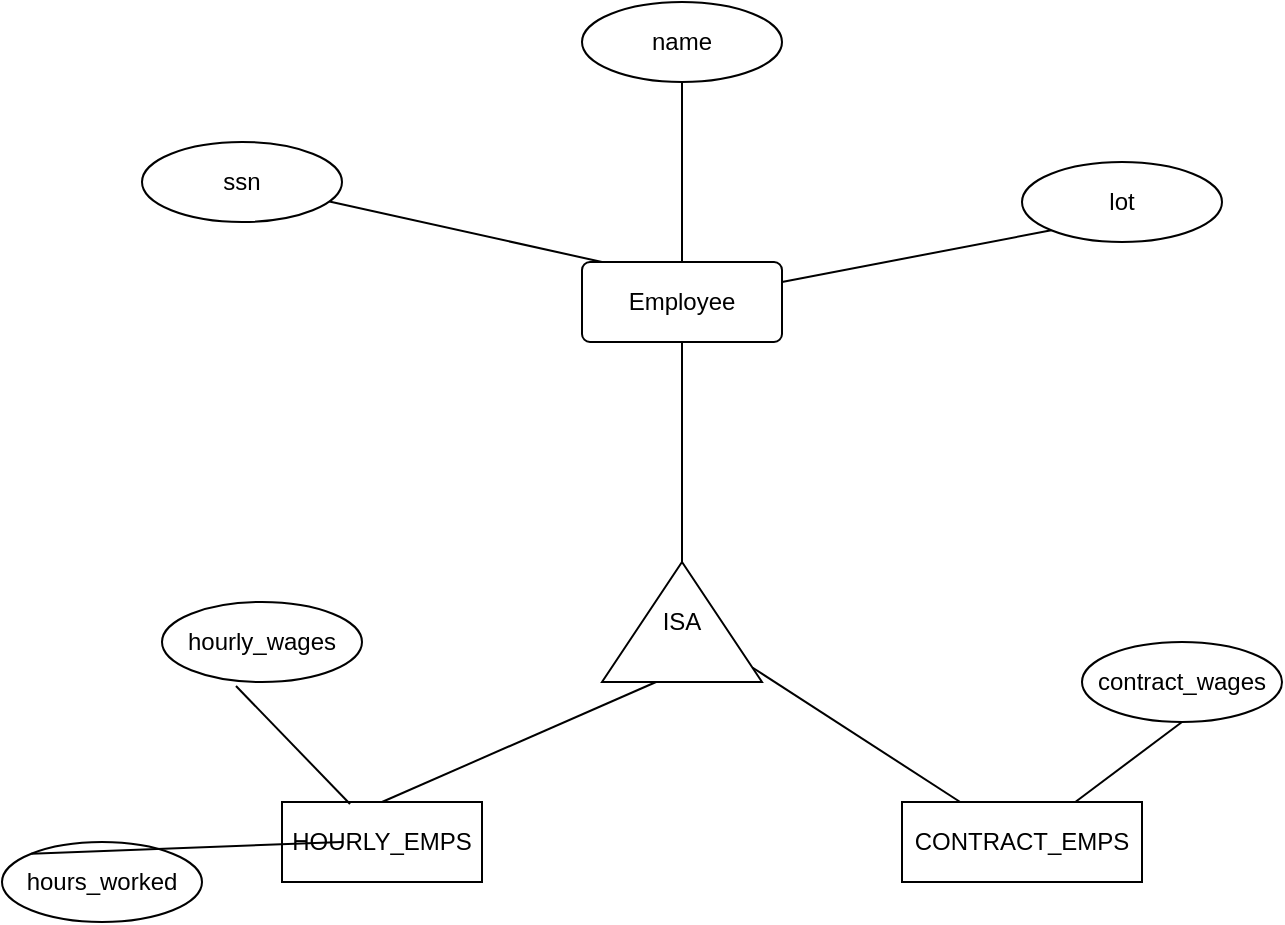 <mxfile version="17.4.5" type="device"><diagram id="r_MFAn6hywuiRrvOJhlN" name="Page-1"><mxGraphModel dx="942" dy="606" grid="1" gridSize="10" guides="1" tooltips="1" connect="1" arrows="1" fold="1" page="1" pageScale="1" pageWidth="850" pageHeight="1100" math="0" shadow="0"><root><mxCell id="0"/><mxCell id="1" parent="0"/><mxCell id="AQFQuHKrlkCY6pOslIei-1" value="Employee" style="rounded=1;arcSize=10;whiteSpace=wrap;html=1;align=center;" parent="1" vertex="1"><mxGeometry x="370" y="610" width="100" height="40" as="geometry"/></mxCell><mxCell id="AQFQuHKrlkCY6pOslIei-2" value="lot" style="ellipse;whiteSpace=wrap;html=1;align=center;" parent="1" vertex="1"><mxGeometry x="590" y="560" width="100" height="40" as="geometry"/></mxCell><mxCell id="AQFQuHKrlkCY6pOslIei-3" value="ssn" style="ellipse;whiteSpace=wrap;html=1;align=center;" parent="1" vertex="1"><mxGeometry x="150" y="550" width="100" height="40" as="geometry"/></mxCell><mxCell id="AQFQuHKrlkCY6pOslIei-4" value="name" style="ellipse;whiteSpace=wrap;html=1;align=center;" parent="1" vertex="1"><mxGeometry x="370" y="480" width="100" height="40" as="geometry"/></mxCell><mxCell id="21ykJmyhxOpwBxzeOPZ3-1" value="" style="endArrow=none;html=1;rounded=0;" edge="1" parent="1" source="AQFQuHKrlkCY6pOslIei-3"><mxGeometry relative="1" as="geometry"><mxPoint x="220" y="610" as="sourcePoint"/><mxPoint x="380" y="610" as="targetPoint"/></mxGeometry></mxCell><mxCell id="21ykJmyhxOpwBxzeOPZ3-2" value="" style="endArrow=none;html=1;rounded=0;entryX=0;entryY=1;entryDx=0;entryDy=0;" edge="1" parent="1" target="AQFQuHKrlkCY6pOslIei-2"><mxGeometry relative="1" as="geometry"><mxPoint x="470" y="620" as="sourcePoint"/><mxPoint x="630" y="620" as="targetPoint"/></mxGeometry></mxCell><mxCell id="21ykJmyhxOpwBxzeOPZ3-3" value="" style="endArrow=none;html=1;rounded=0;entryX=0.5;entryY=1;entryDx=0;entryDy=0;" edge="1" parent="1" source="AQFQuHKrlkCY6pOslIei-1" target="AQFQuHKrlkCY6pOslIei-4"><mxGeometry relative="1" as="geometry"><mxPoint x="410" y="600" as="sourcePoint"/><mxPoint x="520" y="590" as="targetPoint"/></mxGeometry></mxCell><mxCell id="21ykJmyhxOpwBxzeOPZ3-4" value="ISA" style="triangle;whiteSpace=wrap;html=1;direction=north;" vertex="1" parent="1"><mxGeometry x="380" y="760" width="80" height="60" as="geometry"/></mxCell><mxCell id="21ykJmyhxOpwBxzeOPZ3-5" value="" style="endArrow=none;html=1;rounded=0;exitX=1;exitY=0.5;exitDx=0;exitDy=0;entryX=0.5;entryY=1;entryDx=0;entryDy=0;" edge="1" parent="1" source="21ykJmyhxOpwBxzeOPZ3-4" target="AQFQuHKrlkCY6pOslIei-1"><mxGeometry relative="1" as="geometry"><mxPoint x="340" y="690" as="sourcePoint"/><mxPoint x="440" y="680" as="targetPoint"/></mxGeometry></mxCell><mxCell id="21ykJmyhxOpwBxzeOPZ3-7" value="HOURLY_EMPS" style="whiteSpace=wrap;html=1;align=center;" vertex="1" parent="1"><mxGeometry x="220" y="880" width="100" height="40" as="geometry"/></mxCell><mxCell id="21ykJmyhxOpwBxzeOPZ3-8" value="CONTRACT_EMPS" style="whiteSpace=wrap;html=1;align=center;" vertex="1" parent="1"><mxGeometry x="530" y="880" width="120" height="40" as="geometry"/></mxCell><mxCell id="21ykJmyhxOpwBxzeOPZ3-9" value="contract_wages" style="ellipse;whiteSpace=wrap;html=1;align=center;" vertex="1" parent="1"><mxGeometry x="620" y="800" width="100" height="40" as="geometry"/></mxCell><mxCell id="21ykJmyhxOpwBxzeOPZ3-10" value="hours_worked" style="ellipse;whiteSpace=wrap;html=1;align=center;" vertex="1" parent="1"><mxGeometry x="80" y="900" width="100" height="40" as="geometry"/></mxCell><mxCell id="21ykJmyhxOpwBxzeOPZ3-11" value="hourly_wages" style="ellipse;whiteSpace=wrap;html=1;align=center;" vertex="1" parent="1"><mxGeometry x="160" y="780" width="100" height="40" as="geometry"/></mxCell><mxCell id="21ykJmyhxOpwBxzeOPZ3-12" value="" style="endArrow=none;html=1;rounded=0;exitX=0;exitY=0;exitDx=0;exitDy=0;" edge="1" parent="1" source="21ykJmyhxOpwBxzeOPZ3-10"><mxGeometry relative="1" as="geometry"><mxPoint x="90" y="900" as="sourcePoint"/><mxPoint x="250" y="900" as="targetPoint"/></mxGeometry></mxCell><mxCell id="21ykJmyhxOpwBxzeOPZ3-13" value="" style="endArrow=none;html=1;rounded=0;exitX=0.37;exitY=1.05;exitDx=0;exitDy=0;exitPerimeter=0;entryX=0.34;entryY=0.025;entryDx=0;entryDy=0;entryPerimeter=0;" edge="1" parent="1" source="21ykJmyhxOpwBxzeOPZ3-11" target="21ykJmyhxOpwBxzeOPZ3-7"><mxGeometry relative="1" as="geometry"><mxPoint x="120" y="850" as="sourcePoint"/><mxPoint x="280" y="850" as="targetPoint"/></mxGeometry></mxCell><mxCell id="21ykJmyhxOpwBxzeOPZ3-14" value="" style="endArrow=none;html=1;rounded=0;entryX=0.5;entryY=1;entryDx=0;entryDy=0;" edge="1" parent="1" source="21ykJmyhxOpwBxzeOPZ3-8" target="21ykJmyhxOpwBxzeOPZ3-9"><mxGeometry relative="1" as="geometry"><mxPoint x="510" y="860" as="sourcePoint"/><mxPoint x="670" y="860" as="targetPoint"/></mxGeometry></mxCell><mxCell id="21ykJmyhxOpwBxzeOPZ3-15" value="" style="endArrow=none;html=1;rounded=0;" edge="1" parent="1" source="21ykJmyhxOpwBxzeOPZ3-4" target="21ykJmyhxOpwBxzeOPZ3-8"><mxGeometry relative="1" as="geometry"><mxPoint x="410" y="860" as="sourcePoint"/><mxPoint x="570" y="860" as="targetPoint"/></mxGeometry></mxCell><mxCell id="21ykJmyhxOpwBxzeOPZ3-16" value="" style="endArrow=none;html=1;rounded=0;entryX=0;entryY=0.338;entryDx=0;entryDy=0;entryPerimeter=0;exitX=0.5;exitY=0;exitDx=0;exitDy=0;" edge="1" parent="1" source="21ykJmyhxOpwBxzeOPZ3-7" target="21ykJmyhxOpwBxzeOPZ3-4"><mxGeometry relative="1" as="geometry"><mxPoint x="260" y="879" as="sourcePoint"/><mxPoint x="420" y="879" as="targetPoint"/></mxGeometry></mxCell></root></mxGraphModel></diagram></mxfile>
